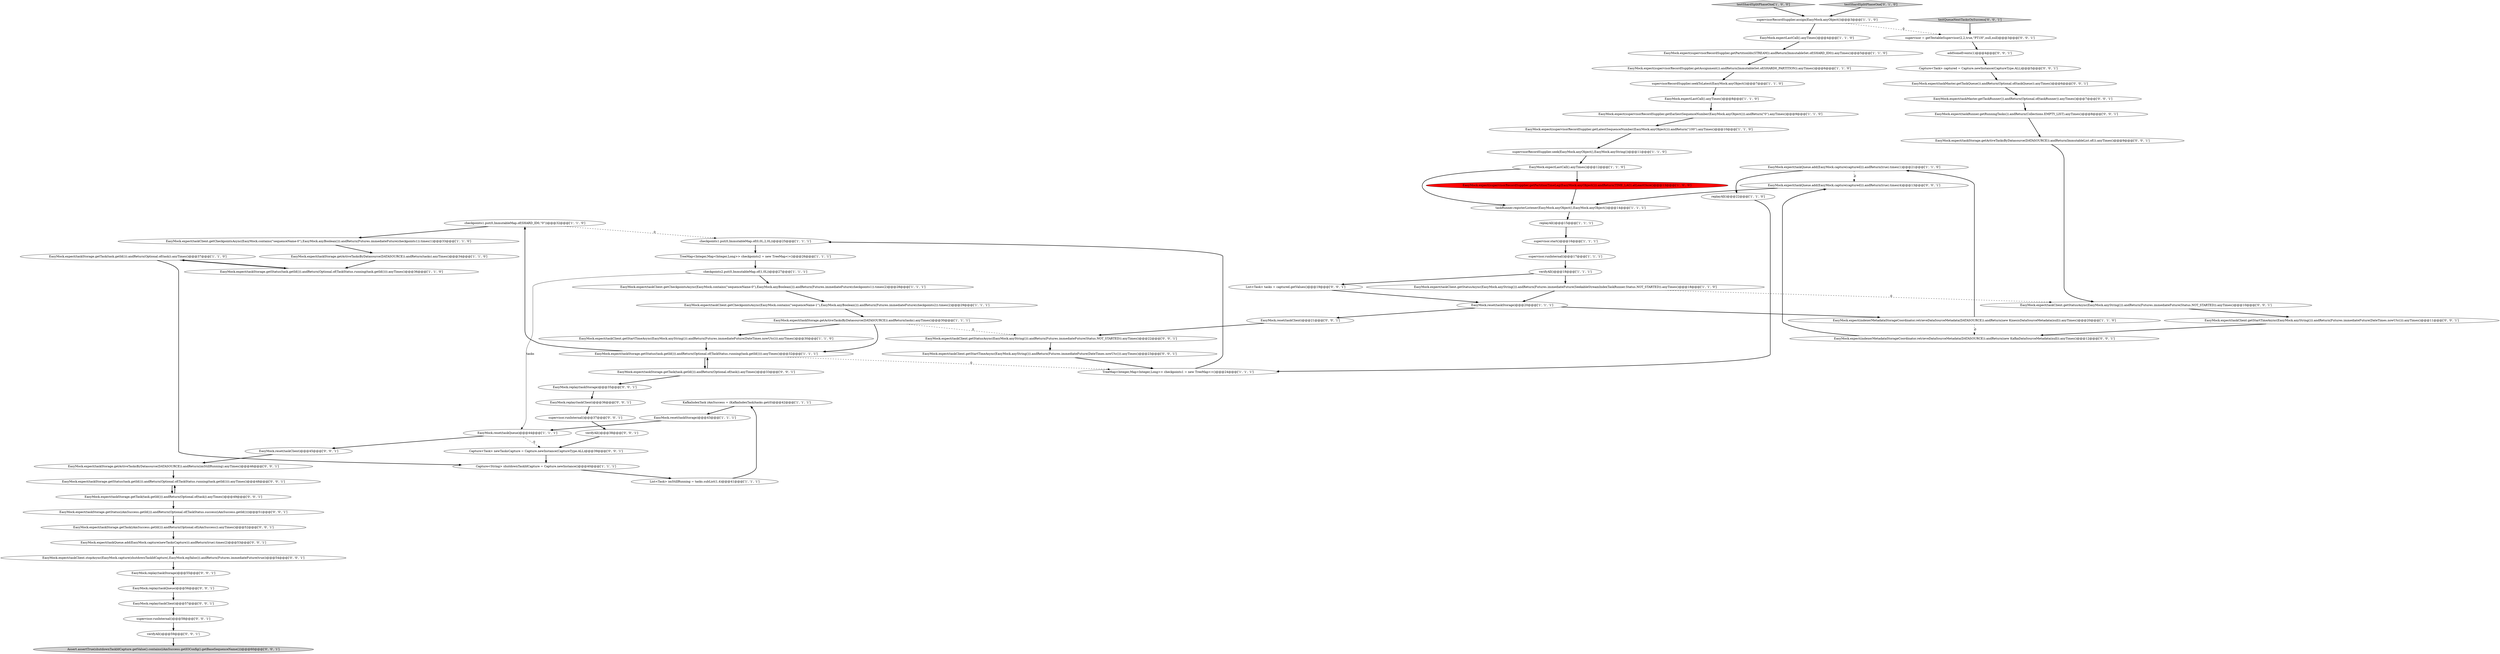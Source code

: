 digraph {
24 [style = filled, label = "KafkaIndexTask iAmSuccess = (KafkaIndexTask)tasks.get(0)@@@42@@@['1', '1', '1']", fillcolor = white, shape = ellipse image = "AAA0AAABBB1BBB"];
12 [style = filled, label = "EasyMock.reset(taskQueue)@@@44@@@['1', '1', '1']", fillcolor = white, shape = ellipse image = "AAA0AAABBB1BBB"];
38 [style = filled, label = "EasyMock.expect(supervisorRecordSupplier.getPartitionTimeLag(EasyMock.anyObject())).andReturn(TIME_LAG).atLeastOnce()@@@13@@@['1', '0', '0']", fillcolor = red, shape = ellipse image = "AAA1AAABBB1BBB"];
16 [style = filled, label = "checkpoints1.put(0,ImmutableMap.of(SHARD_ID0,\"0\"))@@@32@@@['1', '1', '0']", fillcolor = white, shape = ellipse image = "AAA0AAABBB1BBB"];
52 [style = filled, label = "EasyMock.expect(taskClient.getStartTimeAsync(EasyMock.anyString())).andReturn(Futures.immediateFuture(DateTimes.nowUtc())).anyTimes()@@@23@@@['0', '0', '1']", fillcolor = white, shape = ellipse image = "AAA0AAABBB3BBB"];
40 [style = filled, label = "EasyMock.reset(taskStorage)@@@43@@@['1', '1', '1']", fillcolor = white, shape = ellipse image = "AAA0AAABBB1BBB"];
30 [style = filled, label = "supervisorRecordSupplier.seek(EasyMock.anyObject(),EasyMock.anyString())@@@11@@@['1', '1', '0']", fillcolor = white, shape = ellipse image = "AAA0AAABBB1BBB"];
32 [style = filled, label = "replayAll()@@@15@@@['1', '1', '1']", fillcolor = white, shape = ellipse image = "AAA0AAABBB1BBB"];
53 [style = filled, label = "EasyMock.expect(taskStorage.getTask(task.getId())).andReturn(Optional.of(task)).anyTimes()@@@49@@@['0', '0', '1']", fillcolor = white, shape = ellipse image = "AAA0AAABBB3BBB"];
56 [style = filled, label = "EasyMock.expect(taskClient.getStatusAsync(EasyMock.anyString())).andReturn(Futures.immediateFuture(Status.NOT_STARTED)).anyTimes()@@@22@@@['0', '0', '1']", fillcolor = white, shape = ellipse image = "AAA0AAABBB3BBB"];
57 [style = filled, label = "Capture<Task> captured = Capture.newInstance(CaptureType.ALL)@@@5@@@['0', '0', '1']", fillcolor = white, shape = ellipse image = "AAA0AAABBB3BBB"];
59 [style = filled, label = "EasyMock.expect(taskStorage.getStatus(task.getId())).andReturn(Optional.of(TaskStatus.running(task.getId()))).anyTimes()@@@48@@@['0', '0', '1']", fillcolor = white, shape = ellipse image = "AAA0AAABBB3BBB"];
33 [style = filled, label = "EasyMock.expect(taskClient.getCheckpointsAsync(EasyMock.contains(\"sequenceName-0\"),EasyMock.anyBoolean())).andReturn(Futures.immediateFuture(checkpoints1)).times(1)@@@33@@@['1', '1', '0']", fillcolor = white, shape = ellipse image = "AAA0AAABBB1BBB"];
66 [style = filled, label = "EasyMock.replay(taskStorage)@@@55@@@['0', '0', '1']", fillcolor = white, shape = ellipse image = "AAA0AAABBB3BBB"];
7 [style = filled, label = "EasyMock.expect(supervisorRecordSupplier.getAssignment()).andReturn(ImmutableSet.of(SHARD0_PARTITION)).anyTimes()@@@6@@@['1', '1', '0']", fillcolor = white, shape = ellipse image = "AAA0AAABBB1BBB"];
26 [style = filled, label = "verifyAll()@@@18@@@['1', '1', '1']", fillcolor = white, shape = ellipse image = "AAA0AAABBB1BBB"];
70 [style = filled, label = "supervisor.runInternal()@@@37@@@['0', '0', '1']", fillcolor = white, shape = ellipse image = "AAA0AAABBB3BBB"];
45 [style = filled, label = "EasyMock.expect(indexerMetadataStorageCoordinator.retrieveDataSourceMetadata(DATASOURCE)).andReturn(new KafkaDataSourceMetadata(null)).anyTimes()@@@12@@@['0', '0', '1']", fillcolor = white, shape = ellipse image = "AAA0AAABBB3BBB"];
77 [style = filled, label = "EasyMock.replay(taskClient)@@@57@@@['0', '0', '1']", fillcolor = white, shape = ellipse image = "AAA0AAABBB3BBB"];
43 [style = filled, label = "EasyMock.expect(taskStorage.getActiveTasksByDatasource(DATASOURCE)).andReturn(imStillRunning).anyTimes()@@@46@@@['0', '0', '1']", fillcolor = white, shape = ellipse image = "AAA0AAABBB3BBB"];
29 [style = filled, label = "EasyMock.expect(taskStorage.getStatus(task.getId())).andReturn(Optional.of(TaskStatus.running(task.getId()))).anyTimes()@@@36@@@['1', '1', '0']", fillcolor = white, shape = ellipse image = "AAA0AAABBB1BBB"];
69 [style = filled, label = "EasyMock.expect(taskQueue.add(EasyMock.capture(captured))).andReturn(true).times(4)@@@13@@@['0', '0', '1']", fillcolor = white, shape = ellipse image = "AAA0AAABBB3BBB"];
62 [style = filled, label = "EasyMock.reset(taskClient)@@@21@@@['0', '0', '1']", fillcolor = white, shape = ellipse image = "AAA0AAABBB3BBB"];
0 [style = filled, label = "EasyMock.expect(taskStorage.getActiveTasksByDatasource(DATASOURCE)).andReturn(tasks).anyTimes()@@@34@@@['1', '1', '0']", fillcolor = white, shape = ellipse image = "AAA0AAABBB1BBB"];
2 [style = filled, label = "TreeMap<Integer,Map<Integer,Long>> checkpoints1 = new TreeMap<>()@@@24@@@['1', '1', '1']", fillcolor = white, shape = ellipse image = "AAA0AAABBB1BBB"];
23 [style = filled, label = "supervisor.start()@@@16@@@['1', '1', '1']", fillcolor = white, shape = ellipse image = "AAA0AAABBB1BBB"];
5 [style = filled, label = "EasyMock.expect(taskClient.getStartTimeAsync(EasyMock.anyString())).andReturn(Futures.immediateFuture(DateTimes.nowUtc())).anyTimes()@@@30@@@['1', '1', '0']", fillcolor = white, shape = ellipse image = "AAA0AAABBB1BBB"];
28 [style = filled, label = "EasyMock.reset(taskStorage)@@@20@@@['1', '1', '1']", fillcolor = white, shape = ellipse image = "AAA0AAABBB1BBB"];
27 [style = filled, label = "supervisorRecordSupplier.seekToLatest(EasyMock.anyObject())@@@7@@@['1', '1', '0']", fillcolor = white, shape = ellipse image = "AAA0AAABBB1BBB"];
75 [style = filled, label = "EasyMock.expect(taskStorage.getTask(task.getId())).andReturn(Optional.of(task)).anyTimes()@@@33@@@['0', '0', '1']", fillcolor = white, shape = ellipse image = "AAA0AAABBB3BBB"];
73 [style = filled, label = "verifyAll()@@@38@@@['0', '0', '1']", fillcolor = white, shape = ellipse image = "AAA0AAABBB3BBB"];
4 [style = filled, label = "List<Task> imStillRunning = tasks.subList(1,4)@@@41@@@['1', '1', '1']", fillcolor = white, shape = ellipse image = "AAA0AAABBB1BBB"];
10 [style = filled, label = "EasyMock.expectLastCall().anyTimes()@@@4@@@['1', '1', '0']", fillcolor = white, shape = ellipse image = "AAA0AAABBB1BBB"];
11 [style = filled, label = "supervisorRecordSupplier.assign(EasyMock.anyObject())@@@3@@@['1', '1', '0']", fillcolor = white, shape = ellipse image = "AAA0AAABBB1BBB"];
44 [style = filled, label = "supervisor.runInternal()@@@58@@@['0', '0', '1']", fillcolor = white, shape = ellipse image = "AAA0AAABBB3BBB"];
34 [style = filled, label = "EasyMock.expect(taskClient.getCheckpointsAsync(EasyMock.contains(\"sequenceName-0\"),EasyMock.anyBoolean())).andReturn(Futures.immediateFuture(checkpoints1)).times(2)@@@28@@@['1', '1', '1']", fillcolor = white, shape = ellipse image = "AAA0AAABBB1BBB"];
61 [style = filled, label = "EasyMock.expect(taskQueue.add(EasyMock.capture(newTasksCapture))).andReturn(true).times(2)@@@53@@@['0', '0', '1']", fillcolor = white, shape = ellipse image = "AAA0AAABBB3BBB"];
42 [style = filled, label = "EasyMock.replay(taskStorage)@@@35@@@['0', '0', '1']", fillcolor = white, shape = ellipse image = "AAA0AAABBB3BBB"];
55 [style = filled, label = "List<Task> tasks = captured.getValues()@@@19@@@['0', '0', '1']", fillcolor = white, shape = ellipse image = "AAA0AAABBB3BBB"];
13 [style = filled, label = "testShardSplitPhaseOne['1', '0', '0']", fillcolor = lightgray, shape = diamond image = "AAA0AAABBB1BBB"];
63 [style = filled, label = "EasyMock.expect(taskClient.stopAsync(EasyMock.capture(shutdownTaskIdCapture),EasyMock.eq(false))).andReturn(Futures.immediateFuture(true))@@@54@@@['0', '0', '1']", fillcolor = white, shape = ellipse image = "AAA0AAABBB3BBB"];
36 [style = filled, label = "checkpoints2.put(0,ImmutableMap.of(1,0L))@@@27@@@['1', '1', '1']", fillcolor = white, shape = ellipse image = "AAA0AAABBB1BBB"];
41 [style = filled, label = "testShardSplitPhaseOne['0', '1', '0']", fillcolor = lightgray, shape = diamond image = "AAA0AAABBB2BBB"];
71 [style = filled, label = "EasyMock.expect(taskClient.getStartTimeAsync(EasyMock.anyString())).andReturn(Futures.immediateFuture(DateTimes.nowUtc())).anyTimes()@@@11@@@['0', '0', '1']", fillcolor = white, shape = ellipse image = "AAA0AAABBB3BBB"];
1 [style = filled, label = "EasyMock.expect(taskClient.getStatusAsync(EasyMock.anyString())).andReturn(Futures.immediateFuture(SeekableStreamIndexTaskRunner.Status.NOT_STARTED)).anyTimes()@@@18@@@['1', '1', '0']", fillcolor = white, shape = ellipse image = "AAA0AAABBB1BBB"];
35 [style = filled, label = "EasyMock.expect(taskClient.getCheckpointsAsync(EasyMock.contains(\"sequenceName-1\"),EasyMock.anyBoolean())).andReturn(Futures.immediateFuture(checkpoints2)).times(2)@@@29@@@['1', '1', '1']", fillcolor = white, shape = ellipse image = "AAA0AAABBB1BBB"];
3 [style = filled, label = "supervisor.runInternal()@@@17@@@['1', '1', '1']", fillcolor = white, shape = ellipse image = "AAA0AAABBB1BBB"];
6 [style = filled, label = "Capture<String> shutdownTaskIdCapture = Capture.newInstance()@@@40@@@['1', '1', '1']", fillcolor = white, shape = ellipse image = "AAA0AAABBB1BBB"];
54 [style = filled, label = "addSomeEvents(1)@@@4@@@['0', '0', '1']", fillcolor = white, shape = ellipse image = "AAA0AAABBB3BBB"];
60 [style = filled, label = "EasyMock.replay(taskClient)@@@36@@@['0', '0', '1']", fillcolor = white, shape = ellipse image = "AAA0AAABBB3BBB"];
49 [style = filled, label = "EasyMock.replay(taskQueue)@@@56@@@['0', '0', '1']", fillcolor = white, shape = ellipse image = "AAA0AAABBB3BBB"];
19 [style = filled, label = "EasyMock.expect(supervisorRecordSupplier.getPartitionIds(STREAM)).andReturn(ImmutableSet.of(SHARD_ID0)).anyTimes()@@@5@@@['1', '1', '0']", fillcolor = white, shape = ellipse image = "AAA0AAABBB1BBB"];
74 [style = filled, label = "supervisor = getTestableSupervisor(2,2,true,\"PT1H\",null,null)@@@3@@@['0', '0', '1']", fillcolor = white, shape = ellipse image = "AAA0AAABBB3BBB"];
47 [style = filled, label = "EasyMock.expect(taskClient.getStatusAsync(EasyMock.anyString())).andReturn(Futures.immediateFuture(Status.NOT_STARTED)).anyTimes()@@@10@@@['0', '0', '1']", fillcolor = white, shape = ellipse image = "AAA0AAABBB3BBB"];
76 [style = filled, label = "testQueueNextTasksOnSuccess['0', '0', '1']", fillcolor = lightgray, shape = diamond image = "AAA0AAABBB3BBB"];
17 [style = filled, label = "EasyMock.expect(supervisorRecordSupplier.getEarliestSequenceNumber(EasyMock.anyObject())).andReturn(\"0\").anyTimes()@@@9@@@['1', '1', '0']", fillcolor = white, shape = ellipse image = "AAA0AAABBB1BBB"];
20 [style = filled, label = "EasyMock.expect(taskStorage.getStatus(task.getId())).andReturn(Optional.of(TaskStatus.running(task.getId()))).anyTimes()@@@32@@@['1', '1', '1']", fillcolor = white, shape = ellipse image = "AAA0AAABBB1BBB"];
65 [style = filled, label = "verifyAll()@@@59@@@['0', '0', '1']", fillcolor = white, shape = ellipse image = "AAA0AAABBB3BBB"];
9 [style = filled, label = "EasyMock.expect(taskStorage.getTask(task.getId())).andReturn(Optional.of(task)).anyTimes()@@@37@@@['1', '1', '0']", fillcolor = white, shape = ellipse image = "AAA0AAABBB1BBB"];
48 [style = filled, label = "EasyMock.reset(taskClient)@@@45@@@['0', '0', '1']", fillcolor = white, shape = ellipse image = "AAA0AAABBB3BBB"];
15 [style = filled, label = "EasyMock.expect(taskStorage.getActiveTasksByDatasource(DATASOURCE)).andReturn(tasks).anyTimes()@@@30@@@['1', '1', '1']", fillcolor = white, shape = ellipse image = "AAA0AAABBB1BBB"];
67 [style = filled, label = "Capture<Task> newTasksCapture = Capture.newInstance(CaptureType.ALL)@@@39@@@['0', '0', '1']", fillcolor = white, shape = ellipse image = "AAA0AAABBB3BBB"];
31 [style = filled, label = "taskRunner.registerListener(EasyMock.anyObject(),EasyMock.anyObject())@@@14@@@['1', '1', '1']", fillcolor = white, shape = ellipse image = "AAA0AAABBB1BBB"];
46 [style = filled, label = "EasyMock.expect(taskMaster.getTaskQueue()).andReturn(Optional.of(taskQueue)).anyTimes()@@@6@@@['0', '0', '1']", fillcolor = white, shape = ellipse image = "AAA0AAABBB3BBB"];
39 [style = filled, label = "replayAll()@@@22@@@['1', '1', '0']", fillcolor = white, shape = ellipse image = "AAA0AAABBB1BBB"];
8 [style = filled, label = "EasyMock.expectLastCall().anyTimes()@@@8@@@['1', '1', '0']", fillcolor = white, shape = ellipse image = "AAA0AAABBB1BBB"];
21 [style = filled, label = "EasyMock.expectLastCall().anyTimes()@@@12@@@['1', '1', '0']", fillcolor = white, shape = ellipse image = "AAA0AAABBB1BBB"];
22 [style = filled, label = "TreeMap<Integer,Map<Integer,Long>> checkpoints2 = new TreeMap<>()@@@26@@@['1', '1', '1']", fillcolor = white, shape = ellipse image = "AAA0AAABBB1BBB"];
64 [style = filled, label = "EasyMock.expect(taskRunner.getRunningTasks()).andReturn(Collections.EMPTY_LIST).anyTimes()@@@8@@@['0', '0', '1']", fillcolor = white, shape = ellipse image = "AAA0AAABBB3BBB"];
25 [style = filled, label = "checkpoints1.put(0,ImmutableMap.of(0,0L,2,0L))@@@25@@@['1', '1', '1']", fillcolor = white, shape = ellipse image = "AAA0AAABBB1BBB"];
50 [style = filled, label = "Assert.assertTrue(shutdownTaskIdCapture.getValue().contains(iAmSuccess.getIOConfig().getBaseSequenceName()))@@@60@@@['0', '0', '1']", fillcolor = lightgray, shape = ellipse image = "AAA0AAABBB3BBB"];
72 [style = filled, label = "EasyMock.expect(taskStorage.getStatus(iAmSuccess.getId())).andReturn(Optional.of(TaskStatus.success(iAmSuccess.getId())))@@@51@@@['0', '0', '1']", fillcolor = white, shape = ellipse image = "AAA0AAABBB3BBB"];
37 [style = filled, label = "EasyMock.expect(supervisorRecordSupplier.getLatestSequenceNumber(EasyMock.anyObject())).andReturn(\"100\").anyTimes()@@@10@@@['1', '1', '0']", fillcolor = white, shape = ellipse image = "AAA0AAABBB1BBB"];
68 [style = filled, label = "EasyMock.expect(taskStorage.getActiveTasksByDatasource(DATASOURCE)).andReturn(ImmutableList.of()).anyTimes()@@@9@@@['0', '0', '1']", fillcolor = white, shape = ellipse image = "AAA0AAABBB3BBB"];
14 [style = filled, label = "EasyMock.expect(taskQueue.add(EasyMock.capture(captured))).andReturn(true).times(1)@@@21@@@['1', '1', '0']", fillcolor = white, shape = ellipse image = "AAA0AAABBB1BBB"];
18 [style = filled, label = "EasyMock.expect(indexerMetadataStorageCoordinator.retrieveDataSourceMetadata(DATASOURCE)).andReturn(new KinesisDataSourceMetadata(null)).anyTimes()@@@20@@@['1', '1', '0']", fillcolor = white, shape = ellipse image = "AAA0AAABBB1BBB"];
58 [style = filled, label = "EasyMock.expect(taskStorage.getTask(iAmSuccess.getId())).andReturn(Optional.of(iAmSuccess)).anyTimes()@@@52@@@['0', '0', '1']", fillcolor = white, shape = ellipse image = "AAA0AAABBB3BBB"];
51 [style = filled, label = "EasyMock.expect(taskMaster.getTaskRunner()).andReturn(Optional.of(taskRunner)).anyTimes()@@@7@@@['0', '0', '1']", fillcolor = white, shape = ellipse image = "AAA0AAABBB3BBB"];
56->52 [style = bold, label=""];
32->23 [style = bold, label=""];
25->22 [style = bold, label=""];
5->20 [style = bold, label=""];
10->19 [style = bold, label=""];
54->57 [style = bold, label=""];
28->62 [style = bold, label=""];
42->60 [style = bold, label=""];
38->31 [style = bold, label=""];
41->11 [style = bold, label=""];
9->6 [style = bold, label=""];
21->38 [style = bold, label=""];
33->0 [style = bold, label=""];
75->42 [style = bold, label=""];
46->51 [style = bold, label=""];
70->73 [style = bold, label=""];
1->28 [style = bold, label=""];
63->66 [style = bold, label=""];
21->31 [style = bold, label=""];
65->50 [style = bold, label=""];
20->16 [style = bold, label=""];
11->74 [style = dashed, label="0"];
48->43 [style = bold, label=""];
15->20 [style = bold, label=""];
2->25 [style = bold, label=""];
9->29 [style = bold, label=""];
62->56 [style = bold, label=""];
57->46 [style = bold, label=""];
28->18 [style = bold, label=""];
73->67 [style = bold, label=""];
16->25 [style = dashed, label="0"];
26->1 [style = bold, label=""];
71->45 [style = bold, label=""];
60->70 [style = bold, label=""];
36->12 [style = solid, label="tasks"];
20->2 [style = dashed, label="0"];
0->29 [style = bold, label=""];
23->3 [style = bold, label=""];
24->40 [style = bold, label=""];
12->48 [style = bold, label=""];
18->45 [style = dashed, label="0"];
17->37 [style = bold, label=""];
13->11 [style = bold, label=""];
69->31 [style = bold, label=""];
20->75 [style = bold, label=""];
8->17 [style = bold, label=""];
6->4 [style = bold, label=""];
1->47 [style = dashed, label="0"];
16->33 [style = bold, label=""];
49->77 [style = bold, label=""];
34->35 [style = bold, label=""];
14->39 [style = bold, label=""];
66->49 [style = bold, label=""];
61->63 [style = bold, label=""];
27->8 [style = bold, label=""];
58->61 [style = bold, label=""];
43->59 [style = bold, label=""];
77->44 [style = bold, label=""];
4->24 [style = bold, label=""];
35->15 [style = bold, label=""];
31->32 [style = bold, label=""];
37->30 [style = bold, label=""];
3->26 [style = bold, label=""];
67->6 [style = bold, label=""];
12->67 [style = dashed, label="0"];
59->53 [style = bold, label=""];
26->55 [style = bold, label=""];
76->74 [style = bold, label=""];
40->12 [style = bold, label=""];
30->21 [style = bold, label=""];
11->10 [style = bold, label=""];
51->64 [style = bold, label=""];
75->20 [style = bold, label=""];
39->2 [style = bold, label=""];
53->72 [style = bold, label=""];
36->34 [style = bold, label=""];
29->9 [style = bold, label=""];
52->2 [style = bold, label=""];
45->69 [style = bold, label=""];
14->69 [style = dashed, label="0"];
15->56 [style = dashed, label="0"];
15->5 [style = bold, label=""];
47->71 [style = bold, label=""];
53->59 [style = bold, label=""];
72->58 [style = bold, label=""];
22->36 [style = bold, label=""];
64->68 [style = bold, label=""];
44->65 [style = bold, label=""];
7->27 [style = bold, label=""];
68->47 [style = bold, label=""];
74->54 [style = bold, label=""];
19->7 [style = bold, label=""];
18->14 [style = bold, label=""];
55->28 [style = bold, label=""];
}
